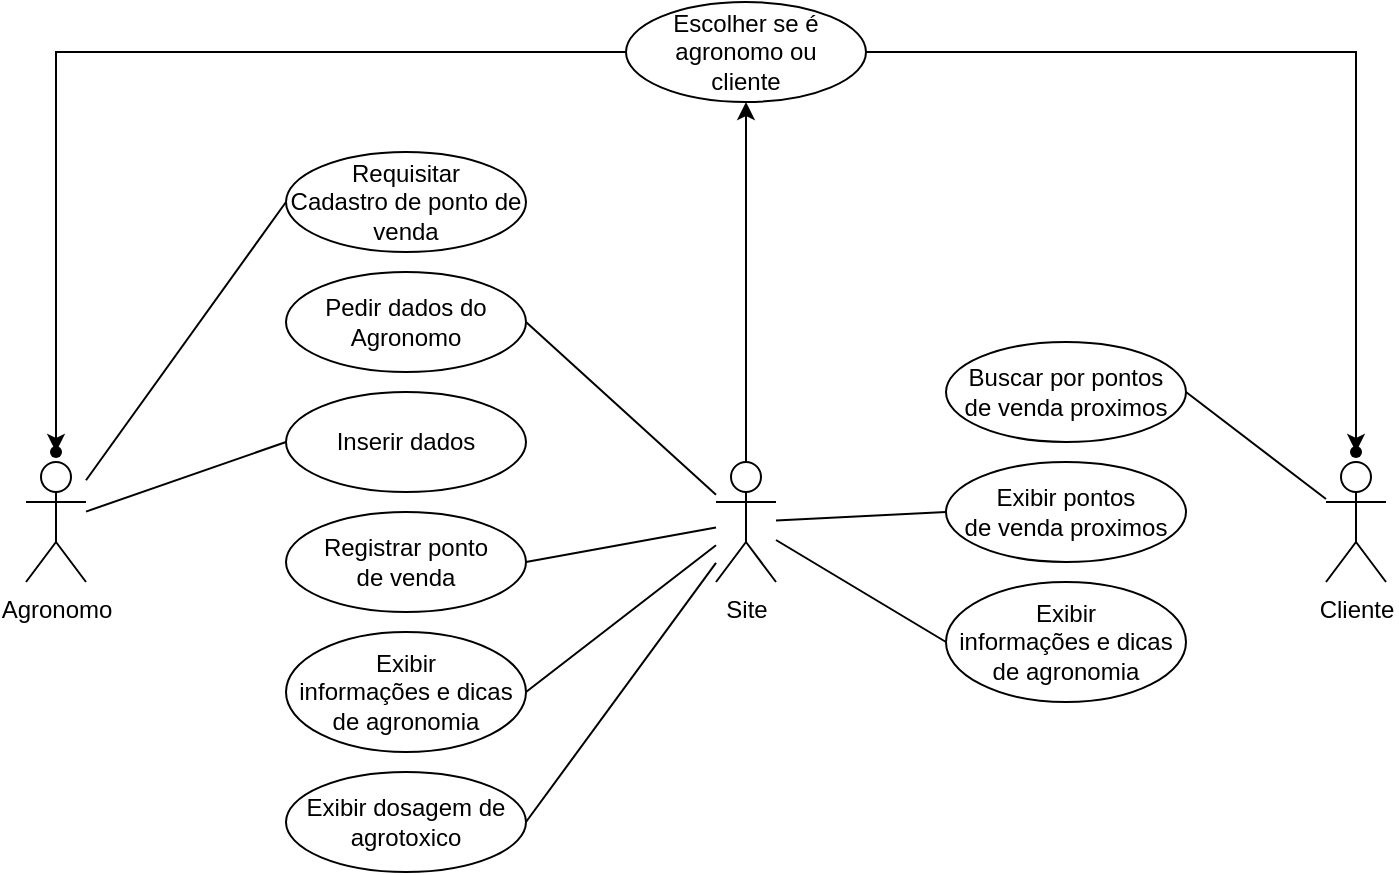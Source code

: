 <mxfile version="17.4.3" type="device"><diagram id="C5RBs43oDa-KdzZeNtuy" name="Page-1"><mxGraphModel dx="1375" dy="603" grid="1" gridSize="10" guides="1" tooltips="1" connect="1" arrows="1" fold="1" page="1" pageScale="1" pageWidth="827" pageHeight="1169" math="0" shadow="0"><root><mxCell id="WIyWlLk6GJQsqaUBKTNV-0"/><mxCell id="WIyWlLk6GJQsqaUBKTNV-1" parent="WIyWlLk6GJQsqaUBKTNV-0"/><mxCell id="k6FxOkL9kn99EZ30mgHP-0" value="Site" style="shape=umlActor;verticalLabelPosition=bottom;verticalAlign=top;html=1;outlineConnect=0;" vertex="1" parent="WIyWlLk6GJQsqaUBKTNV-1"><mxGeometry x="425" y="340" width="30" height="60" as="geometry"/></mxCell><mxCell id="k6FxOkL9kn99EZ30mgHP-1" value="Cliente&lt;br&gt;" style="shape=umlActor;verticalLabelPosition=bottom;verticalAlign=top;html=1;outlineConnect=0;" vertex="1" parent="WIyWlLk6GJQsqaUBKTNV-1"><mxGeometry x="730" y="340" width="30" height="60" as="geometry"/></mxCell><mxCell id="k6FxOkL9kn99EZ30mgHP-3" value="Agronomo" style="shape=umlActor;verticalLabelPosition=bottom;verticalAlign=top;html=1;outlineConnect=0;" vertex="1" parent="WIyWlLk6GJQsqaUBKTNV-1"><mxGeometry x="80" y="340" width="30" height="60" as="geometry"/></mxCell><mxCell id="k6FxOkL9kn99EZ30mgHP-31" value="" style="edgeStyle=orthogonalEdgeStyle;rounded=0;orthogonalLoop=1;jettySize=auto;html=1;" edge="1" parent="WIyWlLk6GJQsqaUBKTNV-1" source="k6FxOkL9kn99EZ30mgHP-4" target="k6FxOkL9kn99EZ30mgHP-30"><mxGeometry relative="1" as="geometry"/></mxCell><mxCell id="k6FxOkL9kn99EZ30mgHP-33" value="" style="edgeStyle=orthogonalEdgeStyle;rounded=0;orthogonalLoop=1;jettySize=auto;html=1;" edge="1" parent="WIyWlLk6GJQsqaUBKTNV-1" source="k6FxOkL9kn99EZ30mgHP-4" target="k6FxOkL9kn99EZ30mgHP-32"><mxGeometry relative="1" as="geometry"/></mxCell><mxCell id="k6FxOkL9kn99EZ30mgHP-4" value="Escolher se é agronomo ou &lt;br&gt;cliente" style="ellipse;whiteSpace=wrap;html=1;" vertex="1" parent="WIyWlLk6GJQsqaUBKTNV-1"><mxGeometry x="380" y="110" width="120" height="50" as="geometry"/></mxCell><mxCell id="k6FxOkL9kn99EZ30mgHP-5" value="" style="endArrow=classic;html=1;rounded=0;" edge="1" parent="WIyWlLk6GJQsqaUBKTNV-1" source="k6FxOkL9kn99EZ30mgHP-0" target="k6FxOkL9kn99EZ30mgHP-4"><mxGeometry width="50" height="50" relative="1" as="geometry"><mxPoint x="390" y="280" as="sourcePoint"/><mxPoint x="440" y="230" as="targetPoint"/></mxGeometry></mxCell><mxCell id="k6FxOkL9kn99EZ30mgHP-8" value="Requisitar&lt;br&gt;Cadastro de ponto de venda" style="ellipse;whiteSpace=wrap;html=1;" vertex="1" parent="WIyWlLk6GJQsqaUBKTNV-1"><mxGeometry x="210" y="185" width="120" height="50" as="geometry"/></mxCell><mxCell id="k6FxOkL9kn99EZ30mgHP-11" value="" style="endArrow=none;html=1;rounded=0;entryX=0;entryY=0.5;entryDx=0;entryDy=0;" edge="1" parent="WIyWlLk6GJQsqaUBKTNV-1" source="k6FxOkL9kn99EZ30mgHP-3" target="k6FxOkL9kn99EZ30mgHP-8"><mxGeometry width="50" height="50" relative="1" as="geometry"><mxPoint x="450" y="270" as="sourcePoint"/><mxPoint x="500" y="220" as="targetPoint"/></mxGeometry></mxCell><mxCell id="k6FxOkL9kn99EZ30mgHP-12" value="Pedir dados do Agronomo" style="ellipse;whiteSpace=wrap;html=1;" vertex="1" parent="WIyWlLk6GJQsqaUBKTNV-1"><mxGeometry x="210" y="245" width="120" height="50" as="geometry"/></mxCell><mxCell id="k6FxOkL9kn99EZ30mgHP-13" value="" style="endArrow=none;html=1;rounded=0;entryX=1;entryY=0.5;entryDx=0;entryDy=0;" edge="1" parent="WIyWlLk6GJQsqaUBKTNV-1" source="k6FxOkL9kn99EZ30mgHP-0" target="k6FxOkL9kn99EZ30mgHP-12"><mxGeometry width="50" height="50" relative="1" as="geometry"><mxPoint x="450" y="270" as="sourcePoint"/><mxPoint x="500" y="220" as="targetPoint"/></mxGeometry></mxCell><mxCell id="k6FxOkL9kn99EZ30mgHP-16" value="Inserir dados" style="ellipse;whiteSpace=wrap;html=1;" vertex="1" parent="WIyWlLk6GJQsqaUBKTNV-1"><mxGeometry x="210" y="305" width="120" height="50" as="geometry"/></mxCell><mxCell id="k6FxOkL9kn99EZ30mgHP-17" value="" style="endArrow=none;html=1;rounded=0;entryX=0;entryY=0.5;entryDx=0;entryDy=0;" edge="1" parent="WIyWlLk6GJQsqaUBKTNV-1" source="k6FxOkL9kn99EZ30mgHP-3" target="k6FxOkL9kn99EZ30mgHP-16"><mxGeometry width="50" height="50" relative="1" as="geometry"><mxPoint x="450" y="300" as="sourcePoint"/><mxPoint x="500" y="250" as="targetPoint"/></mxGeometry></mxCell><mxCell id="k6FxOkL9kn99EZ30mgHP-18" value="Registrar ponto &lt;br&gt;de venda" style="ellipse;whiteSpace=wrap;html=1;" vertex="1" parent="WIyWlLk6GJQsqaUBKTNV-1"><mxGeometry x="210" y="365" width="120" height="50" as="geometry"/></mxCell><mxCell id="k6FxOkL9kn99EZ30mgHP-19" value="" style="endArrow=none;html=1;rounded=0;entryX=1;entryY=0.5;entryDx=0;entryDy=0;" edge="1" parent="WIyWlLk6GJQsqaUBKTNV-1" source="k6FxOkL9kn99EZ30mgHP-0" target="k6FxOkL9kn99EZ30mgHP-18"><mxGeometry width="50" height="50" relative="1" as="geometry"><mxPoint x="450" y="290" as="sourcePoint"/><mxPoint x="500" y="240" as="targetPoint"/></mxGeometry></mxCell><mxCell id="k6FxOkL9kn99EZ30mgHP-20" value="Exibir &lt;br&gt;informações e dicas de agronomia" style="ellipse;whiteSpace=wrap;html=1;" vertex="1" parent="WIyWlLk6GJQsqaUBKTNV-1"><mxGeometry x="210" y="425" width="120" height="60" as="geometry"/></mxCell><mxCell id="k6FxOkL9kn99EZ30mgHP-21" value="" style="endArrow=none;html=1;rounded=0;entryX=1;entryY=0.5;entryDx=0;entryDy=0;" edge="1" parent="WIyWlLk6GJQsqaUBKTNV-1" source="k6FxOkL9kn99EZ30mgHP-0" target="k6FxOkL9kn99EZ30mgHP-20"><mxGeometry width="50" height="50" relative="1" as="geometry"><mxPoint x="420" y="370" as="sourcePoint"/><mxPoint x="470" y="320" as="targetPoint"/></mxGeometry></mxCell><mxCell id="k6FxOkL9kn99EZ30mgHP-22" value="Exibir dosagem de agrotoxico" style="ellipse;whiteSpace=wrap;html=1;" vertex="1" parent="WIyWlLk6GJQsqaUBKTNV-1"><mxGeometry x="210" y="495" width="120" height="50" as="geometry"/></mxCell><mxCell id="k6FxOkL9kn99EZ30mgHP-23" value="" style="endArrow=none;html=1;rounded=0;entryX=1;entryY=0.5;entryDx=0;entryDy=0;" edge="1" parent="WIyWlLk6GJQsqaUBKTNV-1" source="k6FxOkL9kn99EZ30mgHP-0" target="k6FxOkL9kn99EZ30mgHP-22"><mxGeometry width="50" height="50" relative="1" as="geometry"><mxPoint x="420" y="420" as="sourcePoint"/><mxPoint x="470" y="370" as="targetPoint"/></mxGeometry></mxCell><mxCell id="k6FxOkL9kn99EZ30mgHP-24" value="Buscar por pontos&lt;br&gt;de venda proximos" style="ellipse;whiteSpace=wrap;html=1;" vertex="1" parent="WIyWlLk6GJQsqaUBKTNV-1"><mxGeometry x="540" y="280" width="120" height="50" as="geometry"/></mxCell><mxCell id="k6FxOkL9kn99EZ30mgHP-25" value="Exibir pontos&lt;br&gt;de venda proximos" style="ellipse;whiteSpace=wrap;html=1;" vertex="1" parent="WIyWlLk6GJQsqaUBKTNV-1"><mxGeometry x="540" y="340" width="120" height="50" as="geometry"/></mxCell><mxCell id="k6FxOkL9kn99EZ30mgHP-26" value="" style="endArrow=none;html=1;rounded=0;entryX=0;entryY=0.5;entryDx=0;entryDy=0;" edge="1" parent="WIyWlLk6GJQsqaUBKTNV-1" source="k6FxOkL9kn99EZ30mgHP-0" target="k6FxOkL9kn99EZ30mgHP-25"><mxGeometry width="50" height="50" relative="1" as="geometry"><mxPoint x="420" y="260" as="sourcePoint"/><mxPoint x="470" y="210" as="targetPoint"/></mxGeometry></mxCell><mxCell id="k6FxOkL9kn99EZ30mgHP-27" value="" style="endArrow=none;html=1;rounded=0;exitX=1;exitY=0.5;exitDx=0;exitDy=0;" edge="1" parent="WIyWlLk6GJQsqaUBKTNV-1" source="k6FxOkL9kn99EZ30mgHP-24" target="k6FxOkL9kn99EZ30mgHP-1"><mxGeometry width="50" height="50" relative="1" as="geometry"><mxPoint x="420" y="260" as="sourcePoint"/><mxPoint x="470" y="210" as="targetPoint"/></mxGeometry></mxCell><mxCell id="k6FxOkL9kn99EZ30mgHP-28" value="Exibir &lt;br&gt;informações e dicas de agronomia" style="ellipse;whiteSpace=wrap;html=1;" vertex="1" parent="WIyWlLk6GJQsqaUBKTNV-1"><mxGeometry x="540" y="400" width="120" height="60" as="geometry"/></mxCell><mxCell id="k6FxOkL9kn99EZ30mgHP-29" value="" style="endArrow=none;html=1;rounded=0;entryX=0;entryY=0.5;entryDx=0;entryDy=0;" edge="1" parent="WIyWlLk6GJQsqaUBKTNV-1" source="k6FxOkL9kn99EZ30mgHP-0" target="k6FxOkL9kn99EZ30mgHP-28"><mxGeometry width="50" height="50" relative="1" as="geometry"><mxPoint x="420" y="260" as="sourcePoint"/><mxPoint x="470" y="210" as="targetPoint"/></mxGeometry></mxCell><mxCell id="k6FxOkL9kn99EZ30mgHP-30" value="" style="shape=waypoint;sketch=0;size=6;pointerEvents=1;points=[];fillColor=default;resizable=0;rotatable=0;perimeter=centerPerimeter;snapToPoint=1;" vertex="1" parent="WIyWlLk6GJQsqaUBKTNV-1"><mxGeometry x="725" y="315" width="40" height="40" as="geometry"/></mxCell><mxCell id="k6FxOkL9kn99EZ30mgHP-32" value="" style="shape=waypoint;sketch=0;size=6;pointerEvents=1;points=[];fillColor=default;resizable=0;rotatable=0;perimeter=centerPerimeter;snapToPoint=1;" vertex="1" parent="WIyWlLk6GJQsqaUBKTNV-1"><mxGeometry x="75" y="315" width="40" height="40" as="geometry"/></mxCell></root></mxGraphModel></diagram></mxfile>